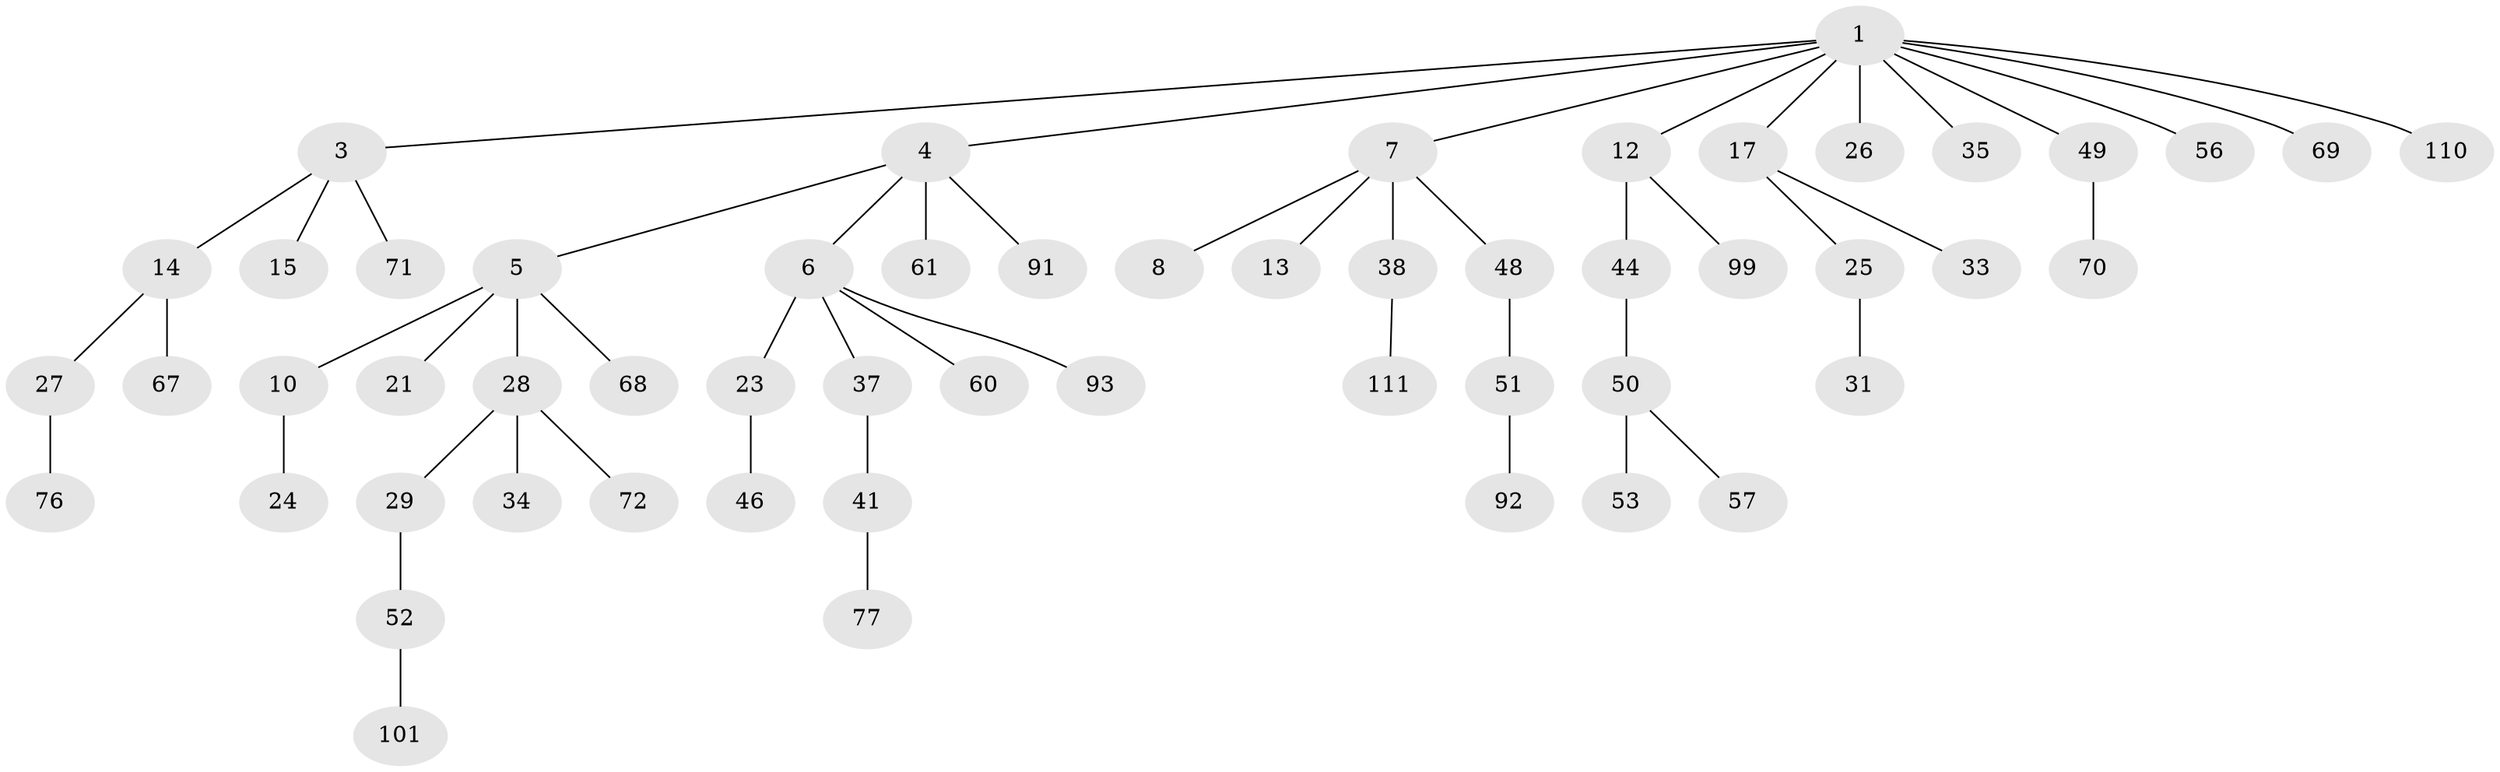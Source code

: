// original degree distribution, {6: 0.036036036036036036, 4: 0.06306306306306306, 3: 0.10810810810810811, 9: 0.009009009009009009, 1: 0.4864864864864865, 2: 0.2882882882882883, 5: 0.009009009009009009}
// Generated by graph-tools (version 1.1) at 2025/15/03/09/25 04:15:20]
// undirected, 55 vertices, 54 edges
graph export_dot {
graph [start="1"]
  node [color=gray90,style=filled];
  1 [super="+2+11"];
  3;
  4 [super="+63+47+105"];
  5 [super="+16+9"];
  6 [super="+20+40+22"];
  7 [super="+82+104+84+19+36"];
  8;
  10;
  12 [super="+54"];
  13;
  14 [super="+65"];
  15;
  17 [super="+18"];
  21 [super="+87"];
  23 [super="+39+75+45"];
  24;
  25;
  26;
  27;
  28;
  29 [super="+64"];
  31;
  33 [super="+109"];
  34 [super="+86+59+43"];
  35;
  37 [super="+79"];
  38;
  41;
  44;
  46;
  48;
  49 [super="+66"];
  50;
  51;
  52;
  53 [super="+94"];
  56 [super="+102"];
  57 [super="+100"];
  60;
  61;
  67 [super="+85"];
  68;
  69;
  70 [super="+103"];
  71;
  72;
  76;
  77 [super="+97"];
  91;
  92;
  93;
  99;
  101;
  110;
  111;
  1 -- 4;
  1 -- 7;
  1 -- 69;
  1 -- 110;
  1 -- 49;
  1 -- 35;
  1 -- 3;
  1 -- 26;
  1 -- 12;
  1 -- 56;
  1 -- 17;
  3 -- 14;
  3 -- 15;
  3 -- 71;
  4 -- 5;
  4 -- 6;
  4 -- 91;
  4 -- 61;
  5 -- 21;
  5 -- 28;
  5 -- 10;
  5 -- 68;
  6 -- 93;
  6 -- 37;
  6 -- 60;
  6 -- 23;
  7 -- 8;
  7 -- 13;
  7 -- 48;
  7 -- 38;
  10 -- 24;
  12 -- 44;
  12 -- 99;
  14 -- 27;
  14 -- 67;
  17 -- 25;
  17 -- 33;
  23 -- 46;
  25 -- 31;
  27 -- 76;
  28 -- 29;
  28 -- 34;
  28 -- 72;
  29 -- 52;
  37 -- 41;
  38 -- 111;
  41 -- 77;
  44 -- 50;
  48 -- 51;
  49 -- 70;
  50 -- 53;
  50 -- 57;
  51 -- 92;
  52 -- 101;
}
